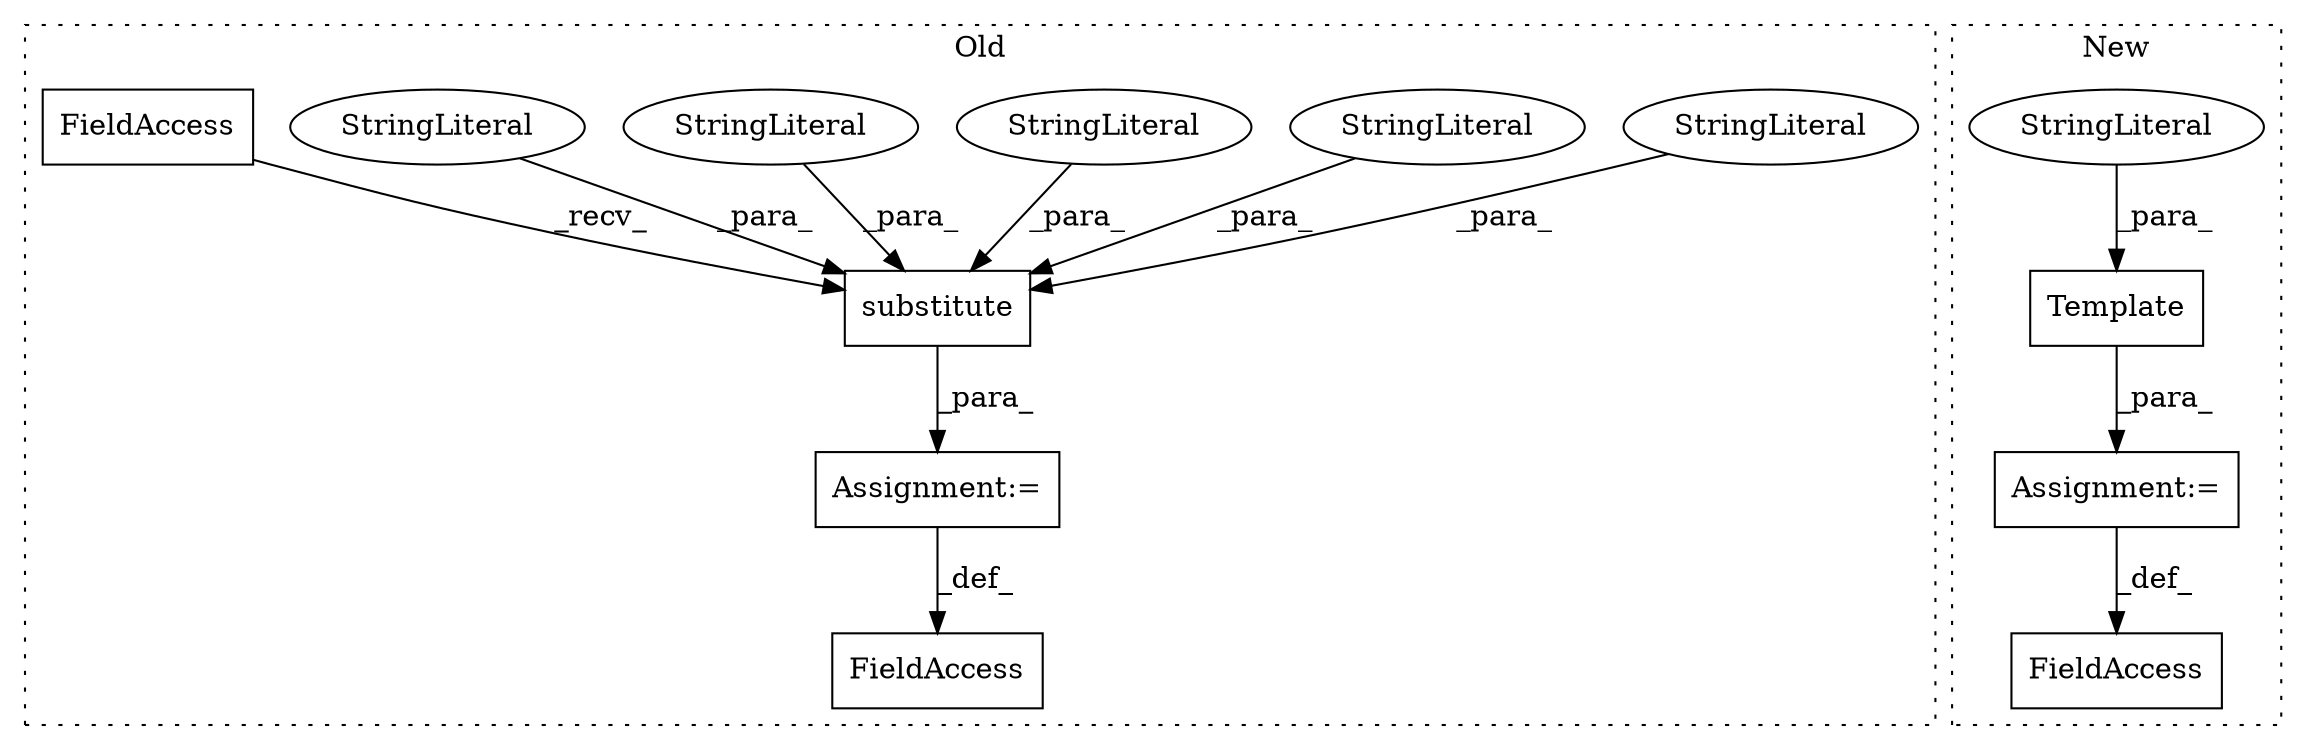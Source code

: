 digraph G {
subgraph cluster0 {
1 [label="substitute" a="32" s="134706,135038" l="11,1" shape="box"];
6 [label="StringLiteral" a="45" s="134790" l="30" shape="ellipse"];
7 [label="StringLiteral" a="45" s="134947" l="41" shape="ellipse"];
8 [label="StringLiteral" a="45" s="134759" l="30" shape="ellipse"];
9 [label="StringLiteral" a="45" s="134905" l="41" shape="ellipse"];
10 [label="StringLiteral" a="45" s="134821" l="41" shape="ellipse"];
11 [label="FieldAccess" a="22" s="134696" l="9" shape="box"];
12 [label="FieldAccess" a="22" s="134676" l="11" shape="box"];
13 [label="Assignment:=" a="7" s="134695" l="1" shape="box"];
label = "Old";
style="dotted";
}
subgraph cluster1 {
2 [label="Template" a="32" s="130820,133041" l="9,1" shape="box"];
3 [label="StringLiteral" a="45" s="130829" l="2212" shape="ellipse"];
4 [label="Assignment:=" a="7" s="130819" l="1" shape="box"];
5 [label="FieldAccess" a="22" s="130810" l="9" shape="box"];
label = "New";
style="dotted";
}
1 -> 13 [label="_para_"];
2 -> 4 [label="_para_"];
3 -> 2 [label="_para_"];
4 -> 5 [label="_def_"];
6 -> 1 [label="_para_"];
7 -> 1 [label="_para_"];
8 -> 1 [label="_para_"];
9 -> 1 [label="_para_"];
10 -> 1 [label="_para_"];
11 -> 1 [label="_recv_"];
13 -> 12 [label="_def_"];
}